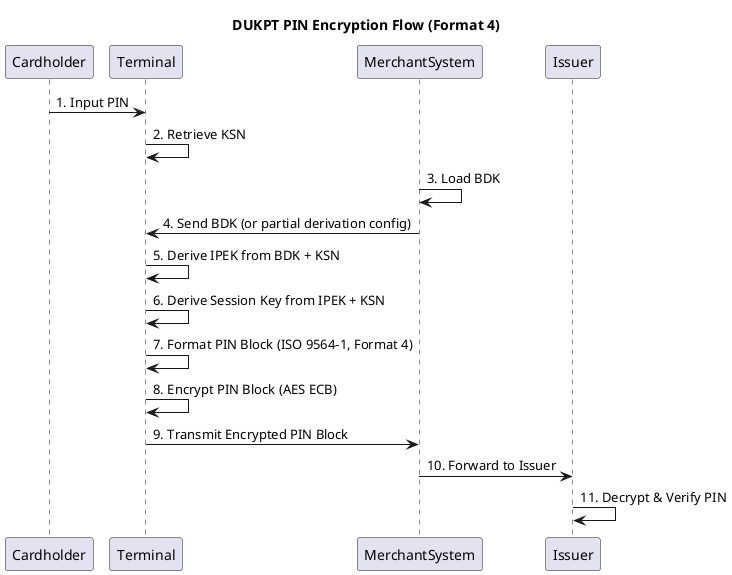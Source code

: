 @startuml
title DUKPT PIN Encryption Flow (Format 4)

participant Cardholder
participant Terminal
participant MerchantSystem
participant Issuer

Cardholder -> Terminal : 1. Input PIN
Terminal -> Terminal : 2. Retrieve KSN
MerchantSystem -> MerchantSystem : 3. Load BDK
MerchantSystem -> Terminal : 4. Send BDK (or partial derivation config)

Terminal -> Terminal : 5. Derive IPEK from BDK + KSN
Terminal -> Terminal : 6. Derive Session Key from IPEK + KSN
Terminal -> Terminal : 7. Format PIN Block (ISO 9564-1, Format 4)
Terminal -> Terminal : 8. Encrypt PIN Block (AES ECB)

Terminal -> MerchantSystem : 9. Transmit Encrypted PIN Block
MerchantSystem -> Issuer : 10. Forward to Issuer
Issuer -> Issuer : 11. Decrypt & Verify PIN

@enduml
